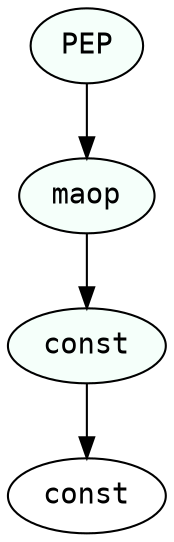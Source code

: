 digraph print {
 1 [label="const", fontname="monospace"];
 2 [label="const", fontname="monospace", style=filled, fillcolor=mintcream];
 2->1
 3 [label="maop", fontname="monospace", style=filled, fillcolor=mintcream];
 3->2
 4 [label="PEP", fontname="monospace", style=filled, fillcolor=mintcream];
 4->3
 }
 